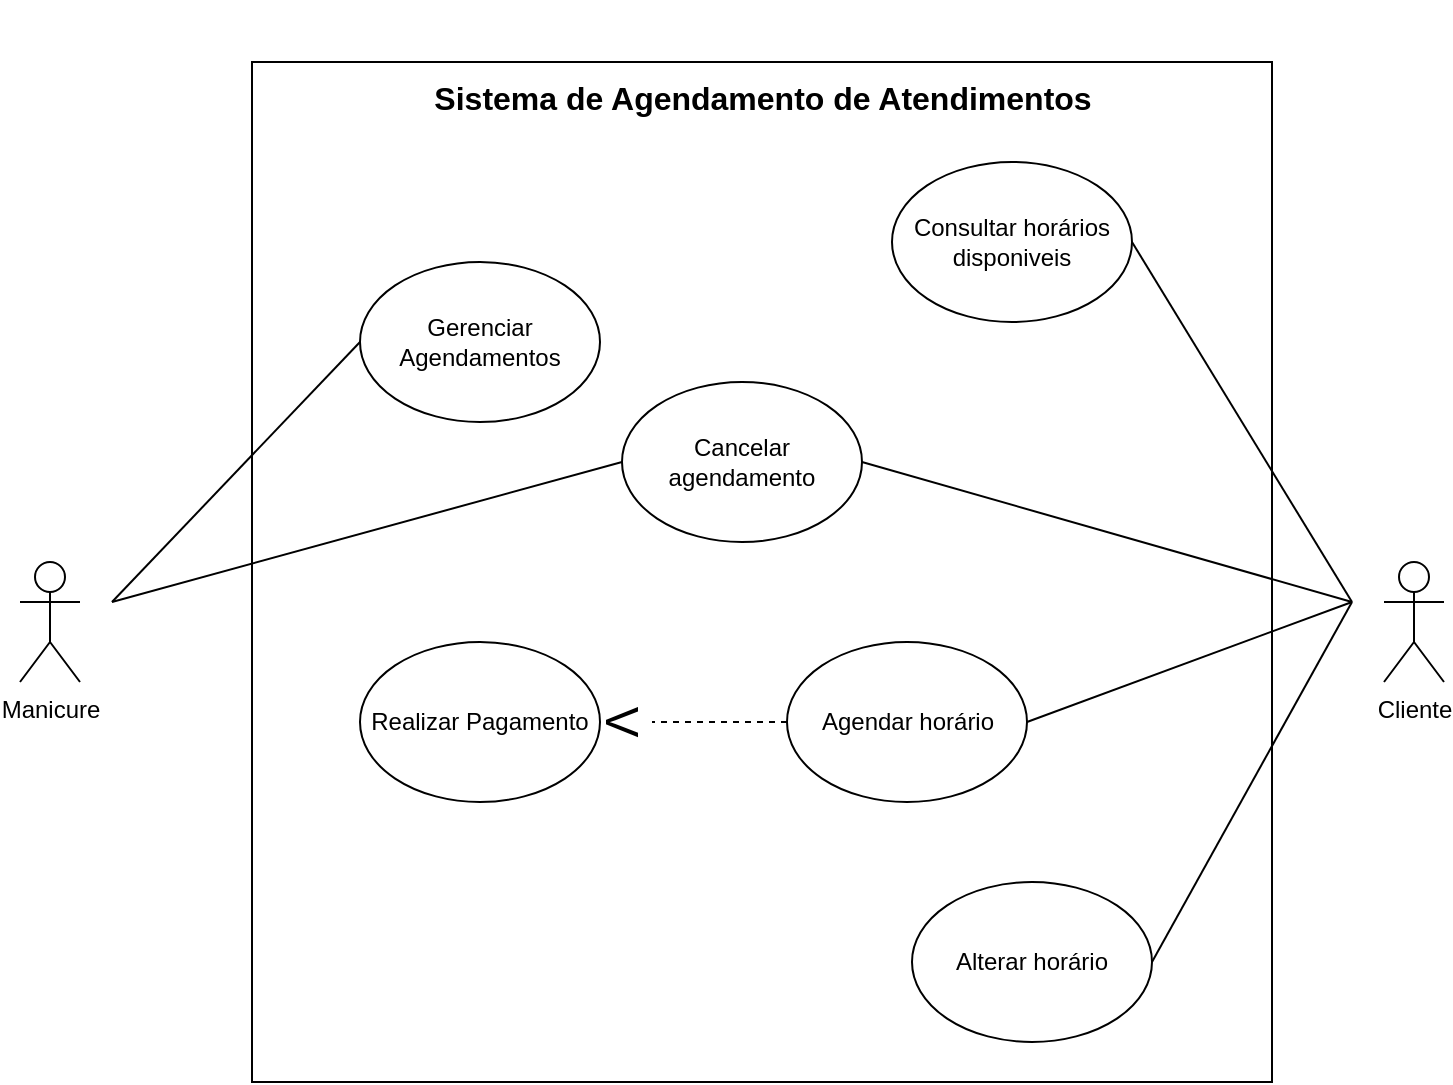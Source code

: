 <mxfile version="28.2.5">
  <diagram name="Página-1" id="UdWWmC8AlcOM5iNI3xJB">
    <mxGraphModel dx="1426" dy="777" grid="0" gridSize="10" guides="1" tooltips="1" connect="1" arrows="1" fold="1" page="1" pageScale="1" pageWidth="827" pageHeight="1169" math="0" shadow="0">
      <root>
        <mxCell id="0" />
        <mxCell id="1" parent="0" />
        <mxCell id="CHudMyfODTHXphaElzNx-1" value="&lt;div&gt;&lt;/div&gt;" style="whiteSpace=wrap;html=1;aspect=fixed;align=right;" parent="1" vertex="1">
          <mxGeometry x="180" y="50" width="510" height="510" as="geometry" />
        </mxCell>
        <mxCell id="CHudMyfODTHXphaElzNx-2" value="Manicure" style="shape=umlActor;verticalLabelPosition=bottom;verticalAlign=top;html=1;outlineConnect=0;" parent="1" vertex="1">
          <mxGeometry x="64" y="300" width="30" height="60" as="geometry" />
        </mxCell>
        <mxCell id="CHudMyfODTHXphaElzNx-3" value="Cliente" style="shape=umlActor;verticalLabelPosition=bottom;verticalAlign=top;html=1;outlineConnect=0;" parent="1" vertex="1">
          <mxGeometry x="746" y="300" width="30" height="60" as="geometry" />
        </mxCell>
        <mxCell id="CHudMyfODTHXphaElzNx-8" value="Consultar horários disponiveis" style="ellipse;whiteSpace=wrap;html=1;" parent="1" vertex="1">
          <mxGeometry x="500" y="100" width="120" height="80" as="geometry" />
        </mxCell>
        <mxCell id="CHudMyfODTHXphaElzNx-9" value="Agendar horário" style="ellipse;whiteSpace=wrap;html=1;" parent="1" vertex="1">
          <mxGeometry x="447.5" y="340" width="120" height="80" as="geometry" />
        </mxCell>
        <mxCell id="CHudMyfODTHXphaElzNx-10" value="Cancelar agendamento" style="ellipse;whiteSpace=wrap;html=1;" parent="1" vertex="1">
          <mxGeometry x="365" y="210" width="120" height="80" as="geometry" />
        </mxCell>
        <mxCell id="CHudMyfODTHXphaElzNx-11" value="Alterar horário" style="ellipse;whiteSpace=wrap;html=1;" parent="1" vertex="1">
          <mxGeometry x="510" y="460" width="120" height="80" as="geometry" />
        </mxCell>
        <mxCell id="CHudMyfODTHXphaElzNx-12" value="Gerenciar Agendamentos&lt;span style=&quot;color: rgba(0, 0, 0, 0); font-family: monospace; font-size: 0px; text-align: start; text-wrap-mode: nowrap;&quot;&gt;%3CmxGraphModel%3E%3Croot%3E%3CmxCell%20id%3D%220%22%2F%3E%3CmxCell%20id%3D%221%22%20parent%3D%220%22%2F%3E%3CmxCell%20id%3D%222%22%20value%3D%22Alterar%20hor%C3%A1rio%22%20style%3D%22ellipse%3BwhiteSpace%3Dwrap%3Bhtml%3D1%3B%22%20vertex%3D%221%22%20parent%3D%221%22%3E%3CmxGeometry%20x%3D%22490%22%20y%3D%22230%22%20width%3D%22120%22%20height%3D%2280%22%20as%3D%22geometry%22%2F%3E%3C%2FmxCell%3E%3C%2Froot%3E%3C%2FmxGraphModel%3E&lt;/span&gt;" style="ellipse;whiteSpace=wrap;html=1;" parent="1" vertex="1">
          <mxGeometry x="234" y="150" width="120" height="80" as="geometry" />
        </mxCell>
        <mxCell id="CHudMyfODTHXphaElzNx-15" value="" style="endArrow=none;html=1;rounded=0;entryX=1;entryY=0.5;entryDx=0;entryDy=0;endFill=0;" parent="1" target="CHudMyfODTHXphaElzNx-8" edge="1">
          <mxGeometry width="50" height="50" relative="1" as="geometry">
            <mxPoint x="730" y="320" as="sourcePoint" />
            <mxPoint x="720" y="230" as="targetPoint" />
          </mxGeometry>
        </mxCell>
        <mxCell id="CHudMyfODTHXphaElzNx-16" value="" style="endArrow=none;html=1;rounded=0;entryX=1;entryY=0.5;entryDx=0;entryDy=0;endFill=0;" parent="1" target="CHudMyfODTHXphaElzNx-9" edge="1">
          <mxGeometry width="50" height="50" relative="1" as="geometry">
            <mxPoint x="730" y="320" as="sourcePoint" />
            <mxPoint x="690" y="290" as="targetPoint" />
          </mxGeometry>
        </mxCell>
        <mxCell id="CHudMyfODTHXphaElzNx-17" value="" style="endArrow=none;html=1;rounded=0;entryX=1;entryY=0.5;entryDx=0;entryDy=0;endFill=0;" parent="1" target="CHudMyfODTHXphaElzNx-11" edge="1">
          <mxGeometry width="50" height="50" relative="1" as="geometry">
            <mxPoint x="730" y="320" as="sourcePoint" />
            <mxPoint x="690" y="260" as="targetPoint" />
          </mxGeometry>
        </mxCell>
        <mxCell id="CHudMyfODTHXphaElzNx-18" value="" style="endArrow=none;html=1;rounded=0;entryX=0;entryY=0.5;entryDx=0;entryDy=0;shape=wire;dashed=1;strokeColor=default;endFill=0;" parent="1" target="CHudMyfODTHXphaElzNx-12" edge="1">
          <mxGeometry width="50" height="50" relative="1" as="geometry">
            <mxPoint x="110" y="320" as="sourcePoint" />
            <mxPoint x="160" y="270" as="targetPoint" />
          </mxGeometry>
        </mxCell>
        <mxCell id="CHudMyfODTHXphaElzNx-22" value="" style="endArrow=none;html=1;rounded=0;entryX=0;entryY=0.5;entryDx=0;entryDy=0;endFill=0;" parent="1" target="CHudMyfODTHXphaElzNx-10" edge="1">
          <mxGeometry width="50" height="50" relative="1" as="geometry">
            <mxPoint x="110" y="320" as="sourcePoint" />
            <mxPoint x="290" y="330" as="targetPoint" />
          </mxGeometry>
        </mxCell>
        <mxCell id="CHudMyfODTHXphaElzNx-23" value="" style="endArrow=none;html=1;rounded=0;entryX=1;entryY=0.5;entryDx=0;entryDy=0;endFill=0;" parent="1" target="CHudMyfODTHXphaElzNx-10" edge="1">
          <mxGeometry width="50" height="50" relative="1" as="geometry">
            <mxPoint x="730" y="320" as="sourcePoint" />
            <mxPoint x="690" y="310" as="targetPoint" />
          </mxGeometry>
        </mxCell>
        <mxCell id="CHudMyfODTHXphaElzNx-25" value="&lt;b style=&quot;line-height: 220%;&quot;&gt;&lt;font style=&quot;font-size: 16px;&quot;&gt;Sistema de Agendamento de Atendimentos&lt;/font&gt;&lt;/b&gt;" style="text;html=1;align=center;verticalAlign=middle;whiteSpace=wrap;rounded=0;" parent="1" vertex="1">
          <mxGeometry x="262.5" y="19" width="345" height="100" as="geometry" />
        </mxCell>
        <mxCell id="CHudMyfODTHXphaElzNx-27" value="Realizar Pagamento" style="ellipse;whiteSpace=wrap;html=1;" parent="1" vertex="1">
          <mxGeometry x="234" y="340" width="120" height="80" as="geometry" />
        </mxCell>
        <mxCell id="CHudMyfODTHXphaElzNx-30" value="" style="endArrow=none;dashed=1;html=1;rounded=0;entryX=0.5;entryY=0;entryDx=0;entryDy=0;exitX=0;exitY=0.5;exitDx=0;exitDy=0;" parent="1" source="CHudMyfODTHXphaElzNx-9" target="CHudMyfODTHXphaElzNx-29" edge="1">
          <mxGeometry width="50" height="50" relative="1" as="geometry">
            <mxPoint x="448" y="380" as="sourcePoint" />
            <mxPoint x="354" y="380" as="targetPoint" />
          </mxGeometry>
        </mxCell>
        <mxCell id="CHudMyfODTHXphaElzNx-29" value="&lt;font style=&quot;font-size: 23px;&quot;&gt;V&lt;/font&gt;" style="text;html=1;align=center;verticalAlign=middle;whiteSpace=wrap;rounded=0;rotation=90;" parent="1" vertex="1">
          <mxGeometry x="335" y="365" width="60" height="30" as="geometry" />
        </mxCell>
      </root>
    </mxGraphModel>
  </diagram>
</mxfile>
